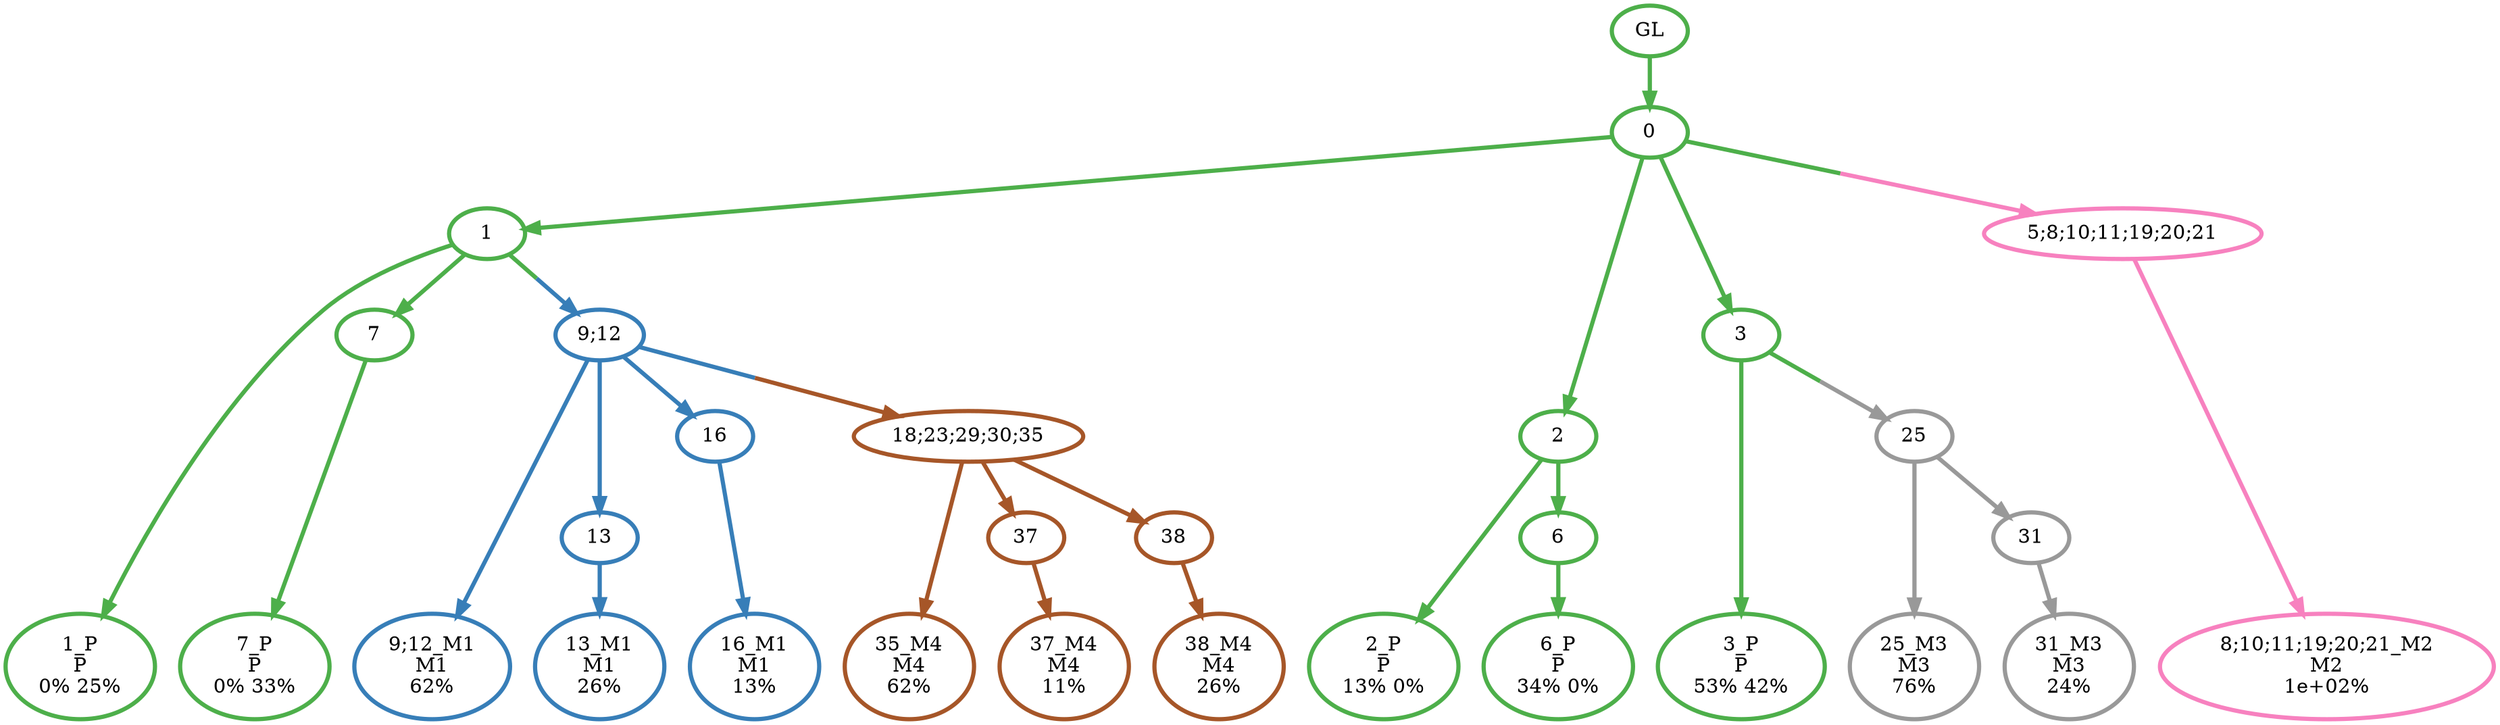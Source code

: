 digraph T {
	{
		rank=same
		26 [penwidth=3,colorscheme=set19,color=3,label="1_P\nP\n0% 25%"]
		24 [penwidth=3,colorscheme=set19,color=3,label="7_P\nP\n0% 33%"]
		22 [penwidth=3,colorscheme=set19,color=3,label="2_P\nP\n13% 0%"]
		20 [penwidth=3,colorscheme=set19,color=3,label="6_P\nP\n34% 0%"]
		18 [penwidth=3,colorscheme=set19,color=3,label="3_P\nP\n53% 42%"]
		17 [penwidth=3,colorscheme=set19,color=2,label="9;12_M1\nM1\n62%"]
		15 [penwidth=3,colorscheme=set19,color=2,label="13_M1\nM1\n26%"]
		13 [penwidth=3,colorscheme=set19,color=2,label="16_M1\nM1\n13%"]
		12 [penwidth=3,colorscheme=set19,color=8,label="8;10;11;19;20;21_M2\nM2\n1e+02%"]
		11 [penwidth=3,colorscheme=set19,color=9,label="25_M3\nM3\n76%"]
		9 [penwidth=3,colorscheme=set19,color=9,label="31_M3\nM3\n24%"]
		8 [penwidth=3,colorscheme=set19,color=7,label="35_M4\nM4\n62%"]
		6 [penwidth=3,colorscheme=set19,color=7,label="37_M4\nM4\n11%"]
		4 [penwidth=3,colorscheme=set19,color=7,label="38_M4\nM4\n26%"]
	}
	29 [penwidth=3,colorscheme=set19,color=3,label="GL"]
	28 [penwidth=3,colorscheme=set19,color=3,label="0"]
	27 [penwidth=3,colorscheme=set19,color=3,label="1"]
	25 [penwidth=3,colorscheme=set19,color=3,label="7"]
	23 [penwidth=3,colorscheme=set19,color=3,label="2"]
	21 [penwidth=3,colorscheme=set19,color=3,label="6"]
	19 [penwidth=3,colorscheme=set19,color=3,label="3"]
	16 [penwidth=3,colorscheme=set19,color=2,label="13"]
	14 [penwidth=3,colorscheme=set19,color=2,label="16"]
	10 [penwidth=3,colorscheme=set19,color=9,label="31"]
	7 [penwidth=3,colorscheme=set19,color=7,label="37"]
	5 [penwidth=3,colorscheme=set19,color=7,label="38"]
	3 [penwidth=3,colorscheme=set19,color=7,label="18;23;29;30;35"]
	2 [penwidth=3,colorscheme=set19,color=9,label="25"]
	1 [penwidth=3,colorscheme=set19,color=8,label="5;8;10;11;19;20;21"]
	0 [penwidth=3,colorscheme=set19,color=2,label="9;12"]
	29 -> 28 [penwidth=3,colorscheme=set19,color=3]
	28 -> 27 [penwidth=3,colorscheme=set19,color=3]
	28 -> 23 [penwidth=3,colorscheme=set19,color=3]
	28 -> 19 [penwidth=3,colorscheme=set19,color=3]
	28 -> 1 [penwidth=3,colorscheme=set19,color="3;0.5:8"]
	27 -> 26 [penwidth=3,colorscheme=set19,color=3]
	27 -> 25 [penwidth=3,colorscheme=set19,color=3]
	27 -> 0 [penwidth=3,colorscheme=set19,color="3;0.5:2"]
	25 -> 24 [penwidth=3,colorscheme=set19,color=3]
	23 -> 22 [penwidth=3,colorscheme=set19,color=3]
	23 -> 21 [penwidth=3,colorscheme=set19,color=3]
	21 -> 20 [penwidth=3,colorscheme=set19,color=3]
	19 -> 18 [penwidth=3,colorscheme=set19,color=3]
	19 -> 2 [penwidth=3,colorscheme=set19,color="3;0.5:9"]
	16 -> 15 [penwidth=3,colorscheme=set19,color=2]
	14 -> 13 [penwidth=3,colorscheme=set19,color=2]
	10 -> 9 [penwidth=3,colorscheme=set19,color=9]
	7 -> 6 [penwidth=3,colorscheme=set19,color=7]
	5 -> 4 [penwidth=3,colorscheme=set19,color=7]
	3 -> 8 [penwidth=3,colorscheme=set19,color=7]
	3 -> 7 [penwidth=3,colorscheme=set19,color=7]
	3 -> 5 [penwidth=3,colorscheme=set19,color=7]
	2 -> 11 [penwidth=3,colorscheme=set19,color=9]
	2 -> 10 [penwidth=3,colorscheme=set19,color=9]
	1 -> 12 [penwidth=3,colorscheme=set19,color=8]
	0 -> 17 [penwidth=3,colorscheme=set19,color=2]
	0 -> 16 [penwidth=3,colorscheme=set19,color=2]
	0 -> 14 [penwidth=3,colorscheme=set19,color=2]
	0 -> 3 [penwidth=3,colorscheme=set19,color="2;0.5:7"]
}
